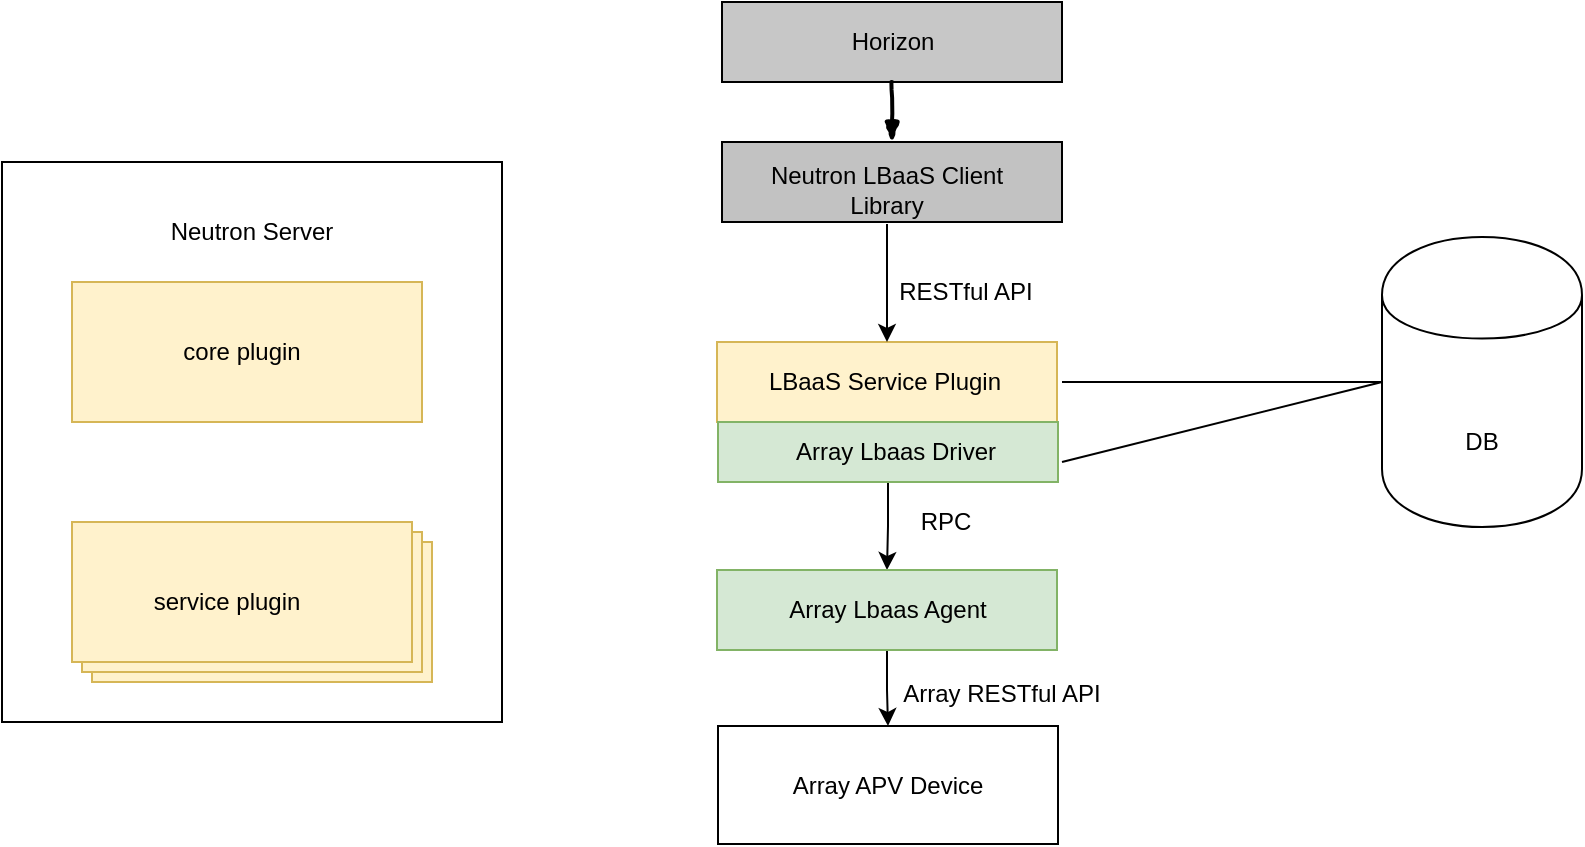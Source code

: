 <mxfile version="10.7.4" type="github"><diagram id="7N29zGMl4YyJZc-qTW2X" name="Page-1"><mxGraphModel dx="918" dy="648" grid="1" gridSize="10" guides="1" tooltips="1" connect="1" arrows="1" fold="1" page="1" pageScale="1" pageWidth="827" pageHeight="1169" math="0" shadow="0"><root><mxCell id="0"/><mxCell id="1" parent="0"/><mxCell id="38LT0MDOOTiqhlYuucge-5" style="edgeStyle=orthogonalEdgeStyle;rounded=0;orthogonalLoop=1;jettySize=auto;html=1;exitX=0.5;exitY=1;exitDx=0;exitDy=0;entryX=0.5;entryY=0;entryDx=0;entryDy=0;" edge="1" parent="1" source="GUvjcUXcu_N0Zd0C1J7k-10" target="GUvjcUXcu_N0Zd0C1J7k-11"><mxGeometry relative="1" as="geometry"><mxPoint x="443" y="350" as="sourcePoint"/></mxGeometry></mxCell><mxCell id="S_-yiuZPqRbQBj3VuvO1-1" value="" style="rounded=0;whiteSpace=wrap;html=1;" parent="1" vertex="1"><mxGeometry y="160" width="250" height="280" as="geometry"/></mxCell><mxCell id="S_-yiuZPqRbQBj3VuvO1-3" value="" style="verticalLabelPosition=bottom;verticalAlign=top;html=1;shape=mxgraph.basic.layered_rect;dx=10;outlineConnect=0;fillColor=#fff2cc;strokeColor=#d6b656;" parent="1" vertex="1"><mxGeometry x="35" y="340" width="180" height="80" as="geometry"/></mxCell><mxCell id="S_-yiuZPqRbQBj3VuvO1-4" value="" style="verticalLabelPosition=bottom;verticalAlign=top;html=1;shape=mxgraph.basic.rect;fillColor2=none;strokeWidth=1;size=20;indent=5;fillColor=#fff2cc;strokeColor=#d6b656;" parent="1" vertex="1"><mxGeometry x="35" y="220" width="175" height="70" as="geometry"/></mxCell><mxCell id="GUvjcUXcu_N0Zd0C1J7k-2" value="Neutron Server" style="text;html=1;strokeColor=none;fillColor=none;align=center;verticalAlign=middle;whiteSpace=wrap;rounded=0;" parent="1" vertex="1"><mxGeometry x="70" y="180" width="110" height="30" as="geometry"/></mxCell><mxCell id="GUvjcUXcu_N0Zd0C1J7k-3" value="core plugin" style="text;html=1;strokeColor=none;fillColor=none;align=center;verticalAlign=middle;whiteSpace=wrap;rounded=0;" parent="1" vertex="1"><mxGeometry x="70" y="242.5" width="100" height="25" as="geometry"/></mxCell><mxCell id="GUvjcUXcu_N0Zd0C1J7k-4" value="service plugin" style="text;html=1;strokeColor=none;fillColor=none;align=center;verticalAlign=middle;whiteSpace=wrap;rounded=0;" parent="1" vertex="1"><mxGeometry x="60" y="365" width="105" height="30" as="geometry"/></mxCell><mxCell id="GUvjcUXcu_N0Zd0C1J7k-5" value="" style="rounded=0;whiteSpace=wrap;html=1;fillColor=#C7C7C7;" parent="1" vertex="1"><mxGeometry x="360" y="80" width="170" height="40" as="geometry"/></mxCell><mxCell id="GUvjcUXcu_N0Zd0C1J7k-8" value="" style="rounded=0;whiteSpace=wrap;html=1;fillColor=#C2C2C2;" parent="1" vertex="1"><mxGeometry x="360" y="150" width="170" height="40" as="geometry"/></mxCell><mxCell id="GUvjcUXcu_N0Zd0C1J7k-9" value="" style="rounded=0;whiteSpace=wrap;html=1;fillColor=#fff2cc;strokeColor=#d6b656;" parent="1" vertex="1"><mxGeometry x="357.5" y="250" width="170" height="40" as="geometry"/></mxCell><mxCell id="GUvjcUXcu_N0Zd0C1J7k-10" value="" style="rounded=0;whiteSpace=wrap;html=1;fillColor=#d5e8d4;strokeColor=#82b366;" parent="1" vertex="1"><mxGeometry x="358" y="290" width="170" height="30" as="geometry"/></mxCell><mxCell id="38LT0MDOOTiqhlYuucge-4" style="edgeStyle=orthogonalEdgeStyle;rounded=0;orthogonalLoop=1;jettySize=auto;html=1;entryX=0.5;entryY=0;entryDx=0;entryDy=0;" edge="1" parent="1" source="GUvjcUXcu_N0Zd0C1J7k-11" target="GUvjcUXcu_N0Zd0C1J7k-12"><mxGeometry relative="1" as="geometry"/></mxCell><mxCell id="GUvjcUXcu_N0Zd0C1J7k-11" value="Array Lbaas Agent" style="rounded=0;whiteSpace=wrap;html=1;fillColor=#d5e8d4;strokeColor=#82b366;" parent="1" vertex="1"><mxGeometry x="357.5" y="364" width="170" height="40" as="geometry"/></mxCell><mxCell id="GUvjcUXcu_N0Zd0C1J7k-12" value="" style="rounded=0;whiteSpace=wrap;html=1;" parent="1" vertex="1"><mxGeometry x="358" y="442" width="170" height="59" as="geometry"/></mxCell><mxCell id="GUvjcUXcu_N0Zd0C1J7k-13" value="Horizon" style="text;html=1;strokeColor=none;fillColor=none;align=center;verticalAlign=middle;whiteSpace=wrap;rounded=0;" parent="1" vertex="1"><mxGeometry x="396.5" y="90" width="97" height="20" as="geometry"/></mxCell><mxCell id="GUvjcUXcu_N0Zd0C1J7k-19" style="edgeStyle=orthogonalEdgeStyle;rounded=0;orthogonalLoop=1;jettySize=auto;html=1;exitX=0.5;exitY=1;exitDx=0;exitDy=0;entryX=0.5;entryY=0;entryDx=0;entryDy=0;" parent="1" source="GUvjcUXcu_N0Zd0C1J7k-14" target="GUvjcUXcu_N0Zd0C1J7k-9" edge="1"><mxGeometry relative="1" as="geometry"/></mxCell><mxCell id="GUvjcUXcu_N0Zd0C1J7k-14" value="Neutron LBaaS Client Library" style="text;html=1;strokeColor=none;fillColor=none;align=center;verticalAlign=middle;whiteSpace=wrap;rounded=0;" parent="1" vertex="1"><mxGeometry x="365" y="157" width="155" height="34" as="geometry"/></mxCell><mxCell id="GUvjcUXcu_N0Zd0C1J7k-16" value="" style="rounded=0;comic=1;strokeWidth=2;endArrow=blockThin;html=1;fontFamily=Comic Sans MS;fontStyle=1;exitX=0.5;exitY=1;exitDx=0;exitDy=0;entryX=0.5;entryY=0;entryDx=0;entryDy=0;" parent="1" source="GUvjcUXcu_N0Zd0C1J7k-5" target="GUvjcUXcu_N0Zd0C1J7k-8" edge="1"><mxGeometry width="50" height="50" relative="1" as="geometry"><mxPoint x="440" y="170" as="sourcePoint"/><mxPoint x="490" y="120" as="targetPoint"/></mxGeometry></mxCell><mxCell id="GUvjcUXcu_N0Zd0C1J7k-26" value="RESTful API" style="text;html=1;strokeColor=none;fillColor=none;align=center;verticalAlign=middle;whiteSpace=wrap;rounded=0;" parent="1" vertex="1"><mxGeometry x="434" y="210" width="96" height="29" as="geometry"/></mxCell><mxCell id="GUvjcUXcu_N0Zd0C1J7k-27" value="Array RESTful API" style="text;html=1;strokeColor=none;fillColor=none;align=center;verticalAlign=middle;whiteSpace=wrap;rounded=0;" parent="1" vertex="1"><mxGeometry x="447" y="411" width="106" height="29" as="geometry"/></mxCell><mxCell id="GUvjcUXcu_N0Zd0C1J7k-28" value="LBaaS Service Plugin" style="text;html=1;strokeColor=none;fillColor=none;align=center;verticalAlign=middle;whiteSpace=wrap;rounded=0;" parent="1" vertex="1"><mxGeometry x="373" y="260" width="137" height="20" as="geometry"/></mxCell><mxCell id="GUvjcUXcu_N0Zd0C1J7k-29" value="Array Lbaas Driver" style="text;html=1;strokeColor=none;fillColor=none;align=center;verticalAlign=middle;whiteSpace=wrap;rounded=0;" parent="1" vertex="1"><mxGeometry x="384" y="295" width="126" height="20" as="geometry"/></mxCell><mxCell id="GUvjcUXcu_N0Zd0C1J7k-31" value="Array APV Device" style="text;html=1;strokeColor=none;fillColor=none;align=center;verticalAlign=middle;whiteSpace=wrap;rounded=0;" parent="1" vertex="1"><mxGeometry x="380" y="456.5" width="126" height="30" as="geometry"/></mxCell><mxCell id="GUvjcUXcu_N0Zd0C1J7k-34" value="" style="shape=cylinder;whiteSpace=wrap;html=1;boundedLbl=1;backgroundOutline=1;" parent="1" vertex="1"><mxGeometry x="690" y="197.5" width="100" height="145" as="geometry"/></mxCell><mxCell id="GUvjcUXcu_N0Zd0C1J7k-35" value="DB&lt;br&gt;" style="text;html=1;strokeColor=none;fillColor=none;align=center;verticalAlign=middle;whiteSpace=wrap;rounded=0;" parent="1" vertex="1"><mxGeometry x="720" y="290" width="40" height="20" as="geometry"/></mxCell><mxCell id="GUvjcUXcu_N0Zd0C1J7k-36" value="" style="endArrow=none;html=1;entryX=0;entryY=0.5;entryDx=0;entryDy=0;" parent="1" target="GUvjcUXcu_N0Zd0C1J7k-34" edge="1"><mxGeometry width="50" height="50" relative="1" as="geometry"><mxPoint x="530" y="270" as="sourcePoint"/><mxPoint x="670" y="260" as="targetPoint"/></mxGeometry></mxCell><mxCell id="GUvjcUXcu_N0Zd0C1J7k-37" value="" style="endArrow=none;html=1;entryX=0;entryY=0.5;entryDx=0;entryDy=0;" parent="1" target="GUvjcUXcu_N0Zd0C1J7k-34" edge="1"><mxGeometry width="50" height="50" relative="1" as="geometry"><mxPoint x="530" y="310" as="sourcePoint"/><mxPoint x="660" y="350" as="targetPoint"/></mxGeometry></mxCell><mxCell id="38LT0MDOOTiqhlYuucge-6" value="RPC" style="text;html=1;strokeColor=none;fillColor=none;align=center;verticalAlign=middle;whiteSpace=wrap;rounded=0;" vertex="1" parent="1"><mxGeometry x="447" y="325" width="50" height="29" as="geometry"/></mxCell></root></mxGraphModel></diagram></mxfile>